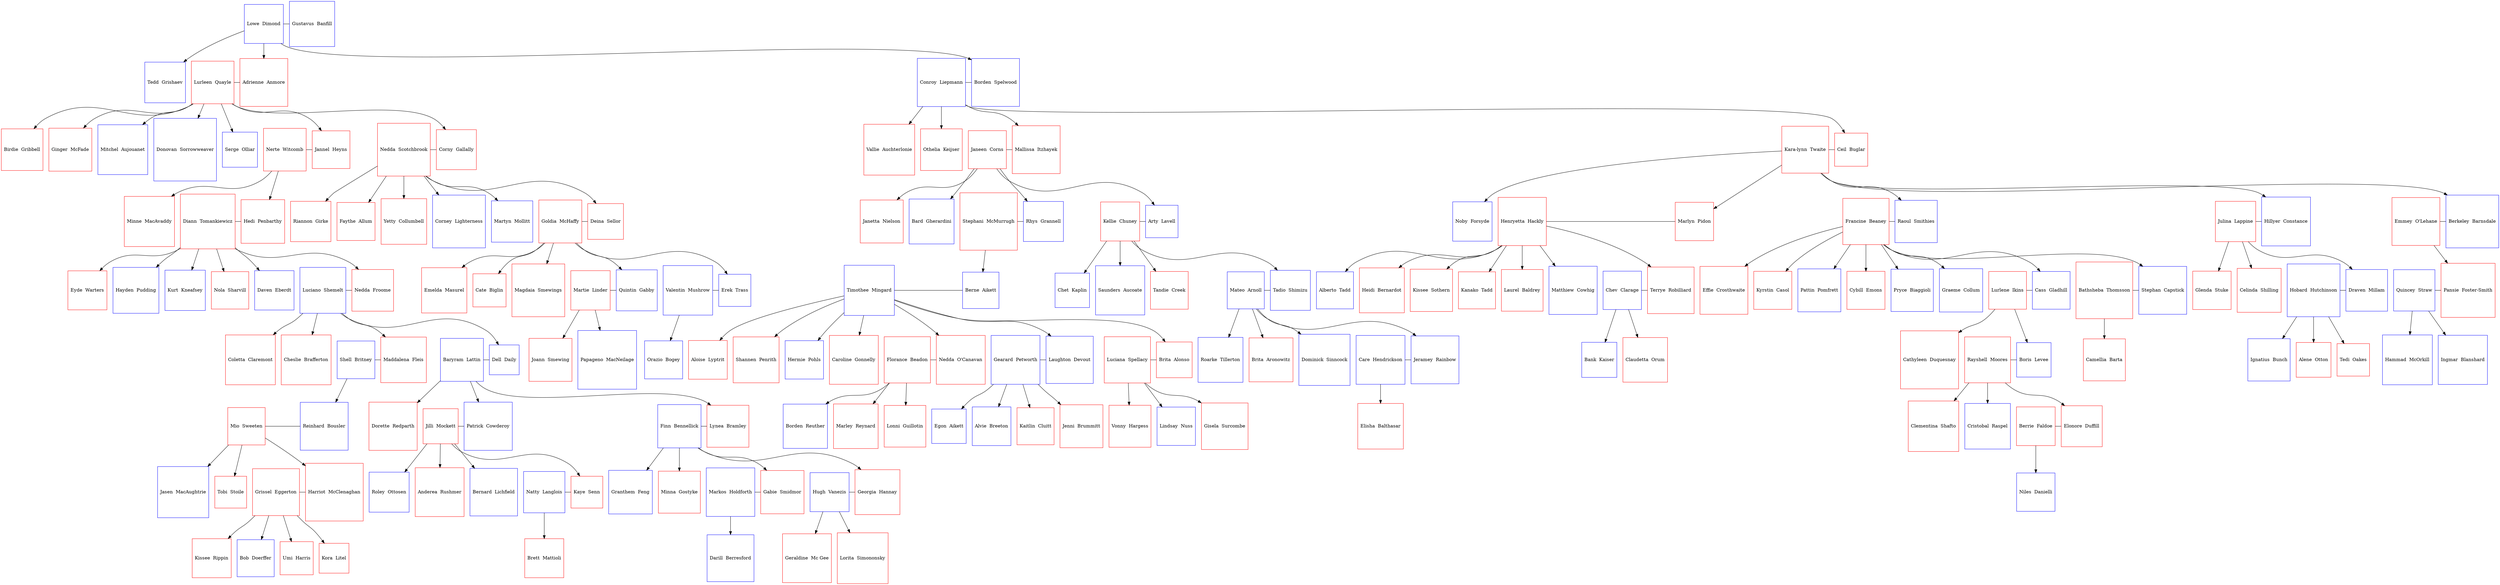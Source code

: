 digraph {
    node [shape=square]
    {
        rank=same
        0 [label="Gustavus  Banfill" color=blue]
        1 [label="Lowe  Dimond" color=blue]
    }
    {
        rank=same
        2 [label="Adrienne  Anmore" color=red]
        3 [label="Lurleen  Quayle" color=red]
        97 [label="Tedd  Grishaev" color=blue]
        98 [label="Borden  Spelwood" color=blue]
        99 [label="Conroy  Liepmann" color=blue]
    }
    {
        rank=same
        4 [label="Jannel  Heyns" color=red]
        5 [label="Nerte  Witcomb" color=red]
        69 [label="Birdie  Gribbell" color=red]
        70 [label="Ginger  McFade" color=red]
        71 [label="Mitchel  Aujouanet" color=blue]
        72 [label="Donovan  Sorrowweaver" color=blue]
        73 [label="Serge  Olliar" color=blue]
        74 [label="Corny  Gallally" color=red]
        75 [label="Nedda  Scotchbrook" color=red]
        100 [label="Mallissa  Itzhayek" color=red]
        101 [label="Janeen  Corns" color=red]
        160 [label="Vallie  Auchterlonie" color=red]
        161 [label="Ceil  Buglar" color=red]
        162 [label="Kara-lynn  Twaite" color=red]
        245 [label="Othelia  Keijser" color=red]
    }
    {
        rank=same
        6 [label="Hedi  Penbarthy" color=red]
        7 [label="Diann  Tomankiewicz" color=red]
        68 [label="Minne  MacAvaddy" color=red]
        76 [label="Riannon  Girke" color=red]
        77 [label="Faythe  Allum" color=red]
        78 [label="Yetty  Collumbell" color=red]
        79 [label="Corney  Lighterness" color=blue]
        80 [label="Martyn  Mollitt" color=blue]
        81 [label="Deina  Sellor" color=red]
        82 [label="Goldia  McHaffy" color=red]
        102 [label="Janetta  Nielson" color=red]
        103 [label="Rhys  Grannell" color=blue]
        104 [label="Stephani  McMurrugh" color=red]
        141 [label="Bard  Gherardini" color=blue]
        142 [label="Arty  Lavell" color=blue]
        143 [label="Kellie  Chuney" color=red]
        163 [label="Noby  Forsyde" color=blue]
        164 [label="Marlyn  Pidon" color=red]
        165 [label="Henryetta  Hackly" color=red]
        178 [label="Raoul  Smithies" color=blue]
        179 [label="Francine  Beaney" color=red]
        214 [label="Hillyer  Constance" color=blue]
        215 [label="Julina  Lappine" color=red]
        233 [label="Berkeley  Barnsdale" color=blue]
        234 [label="Emmey  O'Lehane" color=red]
    }
    {
        rank=same
        8 [label="Eyde  Warters" color=red]
        9 [label="Hayden  Pudding" color=blue]
        10 [label="Kurt  Kneafsey" color=blue]
        11 [label="Nedda  Froome" color=red]
        12 [label="Luciano  Shemelt" color=blue]
        66 [label="Nola  Sharvill" color=red]
        67 [label="Daven  Eberdt" color=blue]
        83 [label="Emelda  Masurel" color=red]
        84 [label="Cate  Biglin" color=red]
        85 [label="Magdaia  Smewings" color=red]
        86 [label="Quintin  Gabby" color=blue]
        87 [label="Martie  Linder" color=red]
        90 [label="Erek  Trass" color=blue]
        91 [label="Valentin  Mushrow" color=blue]
        105 [label="Berne  Aikett" color=blue]
        106 [label="Timothee  Mingard" color=blue]
        144 [label="Chet  Kaplin" color=blue]
        145 [label="Tadio  Shimizu" color=blue]
        146 [label="Mateo  Arnoll" color=blue]
        158 [label="Saunders  Aucoate" color=blue]
        159 [label="Tandie  Creek" color=red]
        166 [label="Alberto  Tadd" color=blue]
        167 [label="Heidi  Bernardot" color=red]
        168 [label="Kissee  Sothern" color=red]
        169 [label="Kanako  Tadd" color=red]
        170 [label="Terrye  Robilliard" color=red]
        171 [label="Chev  Clarage" color=blue]
        176 [label="Laurel  Baldrey" color=red]
        177 [label="Matthiew  Cowhig" color=blue]
        180 [label="Cass  Gladhill" color=blue]
        181 [label="Lurlene  Ikins" color=red]
        197 [label="Effie  Crosthwaite" color=red]
        198 [label="Kyrstin  Casol" color=red]
        199 [label="Pattin  Pomfrett" color=blue]
        200 [label="Cybill  Emons" color=red]
        201 [label="Stephan  Capstick" color=blue]
        202 [label="Bathsheba  Thomsson" color=red]
        212 [label="Pryce  Biaggioli" color=blue]
        213 [label="Graeme  Collum" color=blue]
        216 [label="Glenda  Stuke" color=red]
        217 [label="Draven  Millam" color=blue]
        218 [label="Hobard  Hutchinson" color=blue]
        230 [label="Celinda  Shilling" color=red]
        235 [label="Pansie  Foster-Smith" color=red]
        236 [label="Quincey  Straw" color=blue]
    }
    {
        rank=same
        13 [label="Maddalena  Fleis" color=red]
        14 [label="Shell  Britney" color=blue]
        29 [label="Dell  Daily" color=blue]
        30 [label="Baryram  Lattin" color=blue]
        64 [label="Coletta  Claremont" color=red]
        65 [label="Cheslie  Brafferton" color=red]
        88 [label="Joann  Smewing" color=red]
        89 [label="Papageno  MacNeilage" color=blue]
        92 [label="Orazio  Bogey" color=blue]
        107 [label="Nedda  O'Canavan" color=red]
        108 [label="Florance  Beadon" color=red]
        114 [label="Laughton  Devout" color=blue]
        115 [label="Gearard  Petworth" color=blue]
        124 [label="Brita  Alonso" color=red]
        125 [label="Luciana  Spellacy" color=red]
        136 [label="Aloise  Lyptrit" color=red]
        137 [label="Shannen  Penrith" color=red]
        138 [label="Hermie  Pohls" color=blue]
        139 [label="Caroline  Gonnelly" color=red]
        147 [label="Roarke  Tillerton" color=blue]
        148 [label="Jeramey  Rainbow" color=blue]
        149 [label="Care  Hendrickson" color=blue]
        155 [label="Brita  Aronowitz" color=red]
        156 [label="Dominick  Sinncock" color=blue]
        172 [label="Bank  Kaiser" color=blue]
        173 [label="Claudetta  Orum" color=red]
        182 [label="Boris  Levee" color=blue]
        183 [label="Rayshell  Moores" color=red]
        196 [label="Cathyleen  Duquesnay" color=red]
        203 [label="Camellia  Barta" color=red]
        219 [label="Ignatius  Bunch" color=blue]
        220 [label="Alene  Otton" color=red]
        221 [label="Tedi  Oakes" color=red]
        237 [label="Hammad  McOrkill" color=blue]
        238 [label="Ingmar  Blanshard" color=blue]
    }
    {
        rank=same
        15 [label="Reinhard  Bousler" color=blue]
        16 [label="Mio  Sweeten" color=red]
        31 [label="Patrick  Cowderoy" color=blue]
        32 [label="Jilli  Mockett" color=red]
        46 [label="Lynea  Bramley" color=red]
        47 [label="Finn  Bennellick" color=blue]
        63 [label="Dorette  Redparth" color=red]
        109 [label="Borden  Reuther" color=blue]
        110 [label="Marley  Reynard" color=red]
        111 [label="Lonni  Guillotin" color=red]
        116 [label="Egon  Aikett" color=blue]
        117 [label="Alvie  Breeton" color=blue]
        118 [label="Kaitlin  Cluitt" color=red]
        119 [label="Jenni  Brummitt" color=red]
        126 [label="Vonny  Hargess" color=red]
        127 [label="Lindsay  Nuss" color=blue]
        128 [label="Gisela  Surcombe" color=red]
        150 [label="Elisha  Balthasar" color=red]
        184 [label="Elonore  Duffill" color=red]
        185 [label="Berrie  Faldoe" color=red]
        189 [label="Clementina  Shafto" color=red]
        190 [label="Cristobal  Raspel" color=blue]
    }
    {
        rank=same
        17 [label="Jasen  MacAughtrie" color=blue]
        18 [label="Harriot  McClenaghan" color=red]
        19 [label="Grissel  Eggerton" color=red]
        27 [label="Tobi  Stoile" color=red]
        33 [label="Roley  Ottosen" color=blue]
        34 [label="Kaye  Senn" color=red]
        35 [label="Natty  Langlois" color=blue]
        43 [label="Anderea  Rushmer" color=red]
        44 [label="Bernard  Lichfield" color=blue]
        48 [label="Gabie  Smidmor" color=red]
        49 [label="Markos  Holdforth" color=blue]
        54 [label="Georgia  Hannay" color=red]
        55 [label="Hugh  Vanezis" color=blue]
        60 [label="Granthem  Feng" color=blue]
        61 [label="Minna  Gostyke" color=red]
        186 [label="Niles  Danielli" color=blue]
    }
    {
        rank=same
        20 [label="Kissee  Rippin" color=red]
        21 [label="Bob  Doerffer" color=blue]
        22 [label="Umi  Harris" color=red]
        23 [label="Kora  Litel" color=red]
        36 [label="Brett  Mattioli" color=red]
        50 [label="Darill  Berresford" color=blue]
        56 [label="Geraldine  Mc Gee" color=red]
        57 [label="Lorita  Simononsky" color=red]
    }
    edge [dir=none]
    1 -> 0
    3 -> 2
    5 -> 4
    7 -> 6
    12 -> 11
    14 -> 13
    16 -> 15
    19 -> 18
    30 -> 29
    32 -> 31
    35 -> 34
    47 -> 46
    49 -> 48
    55 -> 54
    75 -> 74
    82 -> 81
    87 -> 86
    91 -> 90
    99 -> 98
    101 -> 100
    104 -> 103
    106 -> 105
    108 -> 107
    115 -> 114
    125 -> 124
    143 -> 142
    146 -> 145
    149 -> 148
    162 -> 161
    165 -> 164
    171 -> 170
    179 -> 178
    181 -> 180
    183 -> 182
    185 -> 184
    202 -> 201
    215 -> 214
    218 -> 217
    234 -> 233
    236 -> 235
    edge [dir=forward]
    1 -> 2
    3 -> 4
    5 -> 6
    7 -> 8
    7 -> 9
    7 -> 10
    7 -> 11
    12 -> 13
    14 -> 15
    16 -> 17
    16 -> 18
    19 -> 20
    19 -> 21
    19 -> 22
    19 -> 23
    16 -> 27
    12 -> 29
    30 -> 31
    32 -> 33
    32 -> 34
    35 -> 36
    32 -> 43
    32 -> 44
    30 -> 46
    47 -> 48
    49 -> 50
    47 -> 54
    55 -> 56
    55 -> 57
    47 -> 60
    47 -> 61
    30 -> 63
    12 -> 64
    12 -> 65
    7 -> 66
    7 -> 67
    5 -> 68
    3 -> 69
    3 -> 70
    3 -> 71
    3 -> 72
    3 -> 73
    3 -> 74
    75 -> 76
    75 -> 77
    75 -> 78
    75 -> 79
    75 -> 80
    75 -> 81
    82 -> 83
    82 -> 84
    82 -> 85
    82 -> 86
    87 -> 88
    87 -> 89
    82 -> 90
    91 -> 92
    1 -> 97
    1 -> 98
    99 -> 100
    101 -> 102
    101 -> 103
    104 -> 105
    106 -> 107
    108 -> 109
    108 -> 110
    108 -> 111
    106 -> 114
    115 -> 116
    115 -> 117
    115 -> 118
    115 -> 119
    106 -> 124
    125 -> 126
    125 -> 127
    125 -> 128
    106 -> 136
    106 -> 137
    106 -> 138
    106 -> 139
    101 -> 141
    101 -> 142
    143 -> 144
    143 -> 145
    146 -> 147
    146 -> 148
    149 -> 150
    146 -> 155
    146 -> 156
    143 -> 158
    143 -> 159
    99 -> 160
    99 -> 161
    162 -> 163
    162 -> 164
    165 -> 166
    165 -> 167
    165 -> 168
    165 -> 169
    165 -> 170
    171 -> 172
    171 -> 173
    165 -> 176
    165 -> 177
    162 -> 178
    179 -> 180
    181 -> 182
    183 -> 184
    185 -> 186
    183 -> 189
    183 -> 190
    181 -> 196
    179 -> 197
    179 -> 198
    179 -> 199
    179 -> 200
    179 -> 201
    202 -> 203
    179 -> 212
    179 -> 213
    162 -> 214
    215 -> 216
    215 -> 217
    218 -> 219
    218 -> 220
    218 -> 221
    215 -> 230
    162 -> 233
    234 -> 235
    236 -> 237
    236 -> 238
    99 -> 245
}